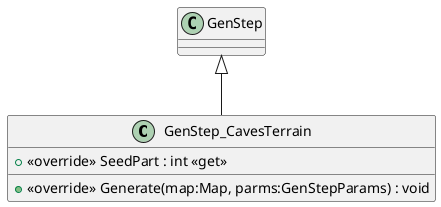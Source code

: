 @startuml
class GenStep_CavesTerrain {
    + <<override>> SeedPart : int <<get>>
    + <<override>> Generate(map:Map, parms:GenStepParams) : void
}
GenStep <|-- GenStep_CavesTerrain
@enduml
